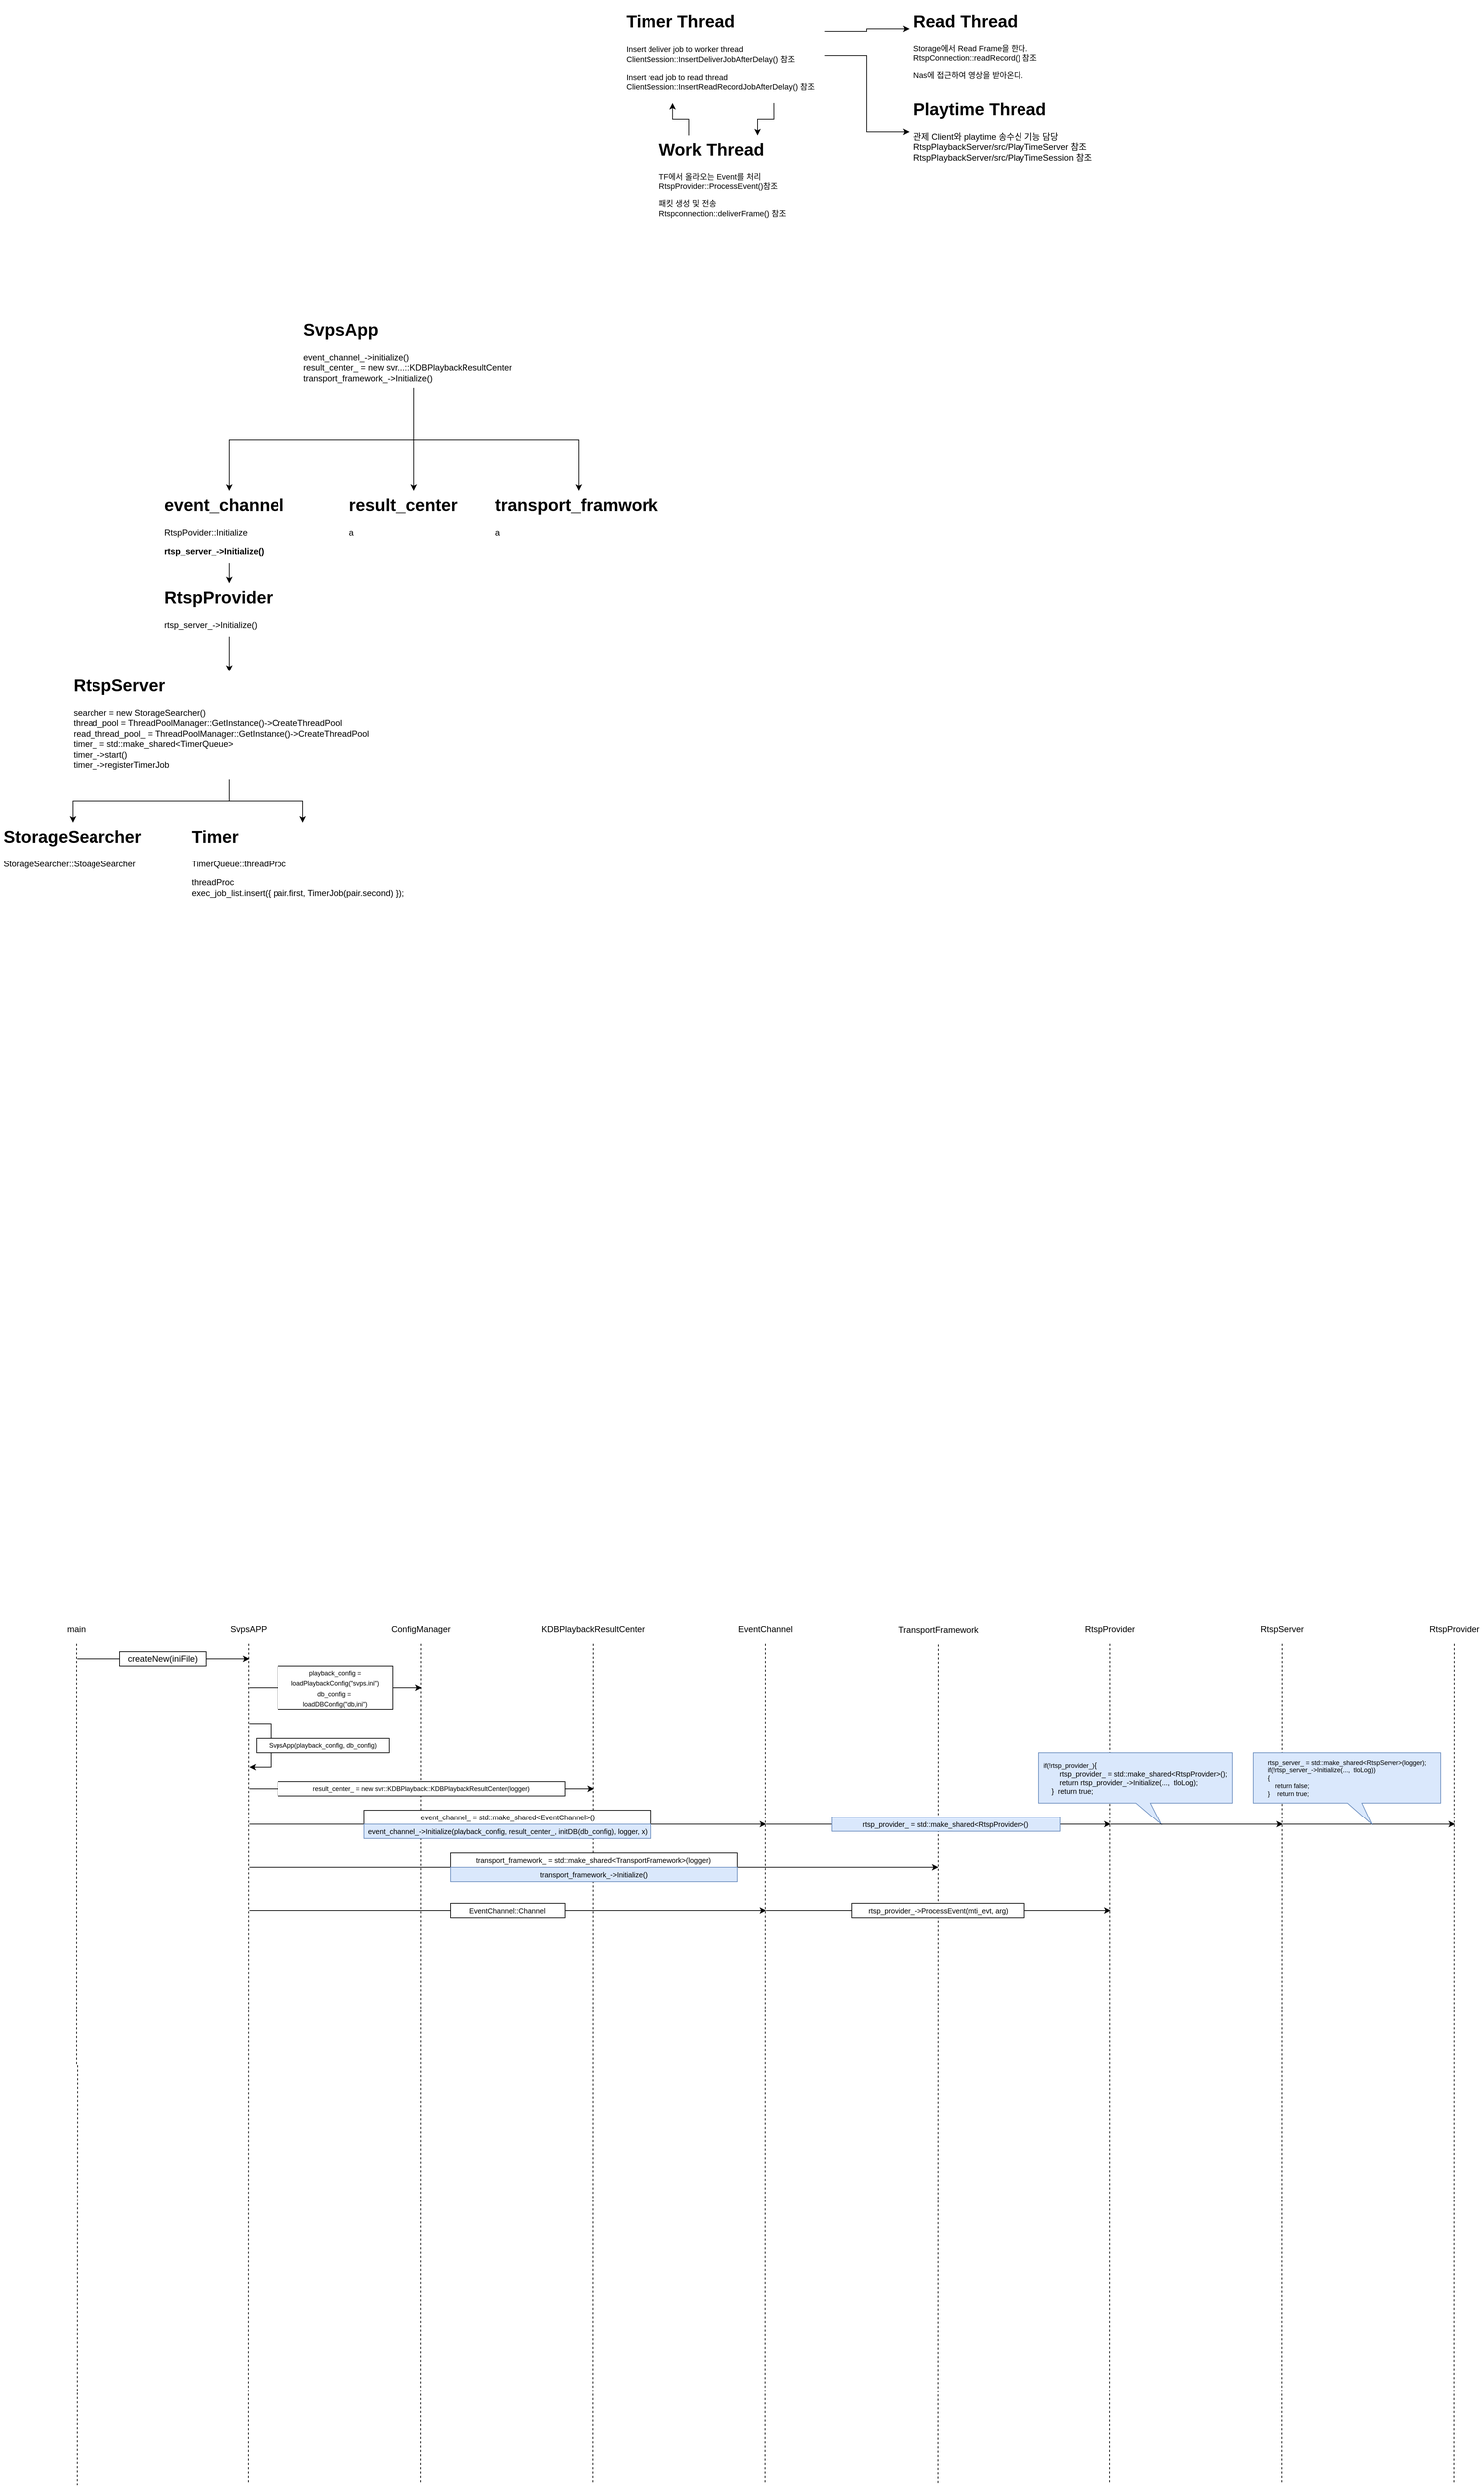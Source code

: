 <mxfile version="20.2.2" type="github">
  <diagram id="YzX6T4dwVACwv7w3dcy2" name="페이지-1">
    <mxGraphModel dx="1596" dy="417" grid="1" gridSize="10" guides="1" tooltips="1" connect="1" arrows="1" fold="1" page="1" pageScale="1" pageWidth="827" pageHeight="1169" math="0" shadow="0">
      <root>
        <mxCell id="0" />
        <mxCell id="1" parent="0" />
        <mxCell id="FgUD_FX9afnZXkP6yrxM-8" style="edgeStyle=orthogonalEdgeStyle;rounded=0;orthogonalLoop=1;jettySize=auto;html=1;exitX=0.25;exitY=0;exitDx=0;exitDy=0;entryX=0.25;entryY=1;entryDx=0;entryDy=0;" parent="1" source="mJLSlKMfizAFrsauM-Ii-1" target="mJLSlKMfizAFrsauM-Ii-3" edge="1">
          <mxGeometry relative="1" as="geometry" />
        </mxCell>
        <mxCell id="mJLSlKMfizAFrsauM-Ii-1" value="&lt;h1&gt;Work Thread&lt;/h1&gt;&lt;p style=&quot;font-size: 11px;&quot;&gt;&lt;font style=&quot;font-size: 11px;&quot;&gt;TF에서 올라오는 Event를 처리&lt;/font&gt;&lt;span style=&quot;background-color: initial;&quot;&gt;RtspProvider::ProcessEvent()참조&lt;/span&gt;&lt;/p&gt;&lt;p style=&quot;font-size: 11px;&quot;&gt;&lt;font style=&quot;font-size: 11px;&quot;&gt;패킷 생성 및 전송&lt;br&gt;&lt;/font&gt;&lt;span style=&quot;background-color: initial;&quot;&gt;Rtspconnection::deliverFrame() 참조&lt;/span&gt;&lt;/p&gt;" style="text;html=1;strokeColor=none;fillColor=none;spacing=5;spacingTop=-20;whiteSpace=wrap;overflow=hidden;rounded=0;" parent="1" vertex="1">
          <mxGeometry x="85.5" y="219" width="190" height="150" as="geometry" />
        </mxCell>
        <mxCell id="mJLSlKMfizAFrsauM-Ii-2" value="&lt;h1&gt;Read Thread&lt;/h1&gt;&lt;p style=&quot;font-size: 11px;&quot;&gt;&lt;font style=&quot;font-size: 11px;&quot;&gt;Storage에서 Read Frame을 한다.&lt;br&gt;&lt;/font&gt;&lt;span style=&quot;background-color: initial;&quot;&gt;RtspConnection::readRecord() 참조&lt;/span&gt;&lt;/p&gt;&lt;p style=&quot;font-size: 11px;&quot;&gt;Nas에 접근하여 영상을 받아온다.&lt;/p&gt;" style="text;html=1;strokeColor=none;fillColor=none;spacing=5;spacingTop=-20;whiteSpace=wrap;overflow=hidden;rounded=0;" parent="1" vertex="1">
          <mxGeometry x="440" y="40" width="190" height="120" as="geometry" />
        </mxCell>
        <mxCell id="FgUD_FX9afnZXkP6yrxM-9" style="edgeStyle=orthogonalEdgeStyle;rounded=0;orthogonalLoop=1;jettySize=auto;html=1;exitX=0.75;exitY=1;exitDx=0;exitDy=0;entryX=0.75;entryY=0;entryDx=0;entryDy=0;" parent="1" source="mJLSlKMfizAFrsauM-Ii-3" target="mJLSlKMfizAFrsauM-Ii-1" edge="1">
          <mxGeometry relative="1" as="geometry" />
        </mxCell>
        <mxCell id="FgUD_FX9afnZXkP6yrxM-11" style="edgeStyle=orthogonalEdgeStyle;rounded=0;orthogonalLoop=1;jettySize=auto;html=1;exitX=1;exitY=0.5;exitDx=0;exitDy=0;entryX=0;entryY=0.5;entryDx=0;entryDy=0;" parent="1" source="mJLSlKMfizAFrsauM-Ii-3" target="mJLSlKMfizAFrsauM-Ii-4" edge="1">
          <mxGeometry relative="1" as="geometry" />
        </mxCell>
        <mxCell id="FgUD_FX9afnZXkP6yrxM-13" style="edgeStyle=orthogonalEdgeStyle;rounded=0;orthogonalLoop=1;jettySize=auto;html=1;exitX=1;exitY=0.25;exitDx=0;exitDy=0;entryX=0;entryY=0.25;entryDx=0;entryDy=0;" parent="1" source="mJLSlKMfizAFrsauM-Ii-3" target="mJLSlKMfizAFrsauM-Ii-2" edge="1">
          <mxGeometry relative="1" as="geometry" />
        </mxCell>
        <mxCell id="mJLSlKMfizAFrsauM-Ii-3" value="&lt;h1&gt;Timer Thread&lt;/h1&gt;&lt;span style=&quot;font-size: 11px; background-color: initial;&quot;&gt;Insert deliver job to worker thread&lt;br&gt;&lt;/span&gt;&lt;span style=&quot;font-size: 11px; background-color: initial;&quot;&gt;ClientSession::&lt;/span&gt;&lt;span style=&quot;font-size: 11px; background-color: initial;&quot;&gt;InsertDeliverJobAfterDelay() 참조&lt;/span&gt;&lt;span style=&quot;font-size: 11px; background-color: initial;&quot;&gt;&lt;br&gt;&lt;/span&gt;&lt;p style=&quot;font-size: 11px;&quot;&gt;Insert read job to read thread&lt;br&gt;ClientSession::InsertReadRecordJobAfterDelay() 참조&lt;/p&gt;" style="text;html=1;strokeColor=none;fillColor=none;spacing=5;spacingTop=-20;whiteSpace=wrap;overflow=hidden;rounded=0;" parent="1" vertex="1">
          <mxGeometry x="40" y="40" width="281" height="134" as="geometry" />
        </mxCell>
        <mxCell id="mJLSlKMfizAFrsauM-Ii-4" value="&lt;h1&gt;Playtime Thread&lt;/h1&gt;&lt;p&gt;관제 Client와 playtime 송수신 기능 담당&lt;br&gt;&lt;span style=&quot;background-color: initial;&quot;&gt;RtspPlaybackServer/src/PlayTimeServer 참조&lt;br&gt;&lt;/span&gt;&lt;span style=&quot;background-color: initial;&quot;&gt;RtspPlaybackServer/src/PlayTimeSession 참조&lt;/span&gt;&lt;/p&gt;" style="text;html=1;strokeColor=none;fillColor=none;spacing=5;spacingTop=-20;whiteSpace=wrap;overflow=hidden;rounded=0;" parent="1" vertex="1">
          <mxGeometry x="440" y="163" width="260" height="102" as="geometry" />
        </mxCell>
        <mxCell id="MLaOYbV_vJyrFUcq2OVr-5" value="" style="edgeStyle=orthogonalEdgeStyle;rounded=0;orthogonalLoop=1;jettySize=auto;html=1;" edge="1" parent="1" source="MLaOYbV_vJyrFUcq2OVr-1" target="MLaOYbV_vJyrFUcq2OVr-4">
          <mxGeometry relative="1" as="geometry" />
        </mxCell>
        <mxCell id="MLaOYbV_vJyrFUcq2OVr-1" value="&lt;h1&gt;event_channel&lt;/h1&gt;&lt;p&gt;RtspPovider::Initialize&lt;/p&gt;&lt;p&gt;&lt;b&gt;rtsp_server_-&amp;gt;Initialize()&lt;/b&gt;&lt;/p&gt;" style="text;html=1;strokeColor=none;fillColor=none;spacing=5;spacingTop=-20;whiteSpace=wrap;overflow=hidden;rounded=0;" vertex="1" parent="1">
          <mxGeometry x="-603" y="714" width="190" height="100" as="geometry" />
        </mxCell>
        <mxCell id="MLaOYbV_vJyrFUcq2OVr-2" value="&lt;h1&gt;result_center&lt;/h1&gt;&lt;p&gt;a&lt;/p&gt;" style="text;html=1;strokeColor=none;fillColor=none;spacing=5;spacingTop=-20;whiteSpace=wrap;overflow=hidden;rounded=0;" vertex="1" parent="1">
          <mxGeometry x="-346" y="714" width="190" height="120" as="geometry" />
        </mxCell>
        <mxCell id="MLaOYbV_vJyrFUcq2OVr-3" value="&lt;h1&gt;transport_framwork&lt;/h1&gt;&lt;p&gt;a&lt;/p&gt;" style="text;html=1;strokeColor=none;fillColor=none;spacing=5;spacingTop=-20;whiteSpace=wrap;overflow=hidden;rounded=0;" vertex="1" parent="1">
          <mxGeometry x="-142" y="714" width="242" height="120" as="geometry" />
        </mxCell>
        <mxCell id="MLaOYbV_vJyrFUcq2OVr-7" style="edgeStyle=orthogonalEdgeStyle;rounded=0;orthogonalLoop=1;jettySize=auto;html=1;exitX=0.5;exitY=1;exitDx=0;exitDy=0;entryX=0.5;entryY=0;entryDx=0;entryDy=0;" edge="1" parent="1" source="MLaOYbV_vJyrFUcq2OVr-4" target="MLaOYbV_vJyrFUcq2OVr-6">
          <mxGeometry relative="1" as="geometry" />
        </mxCell>
        <mxCell id="MLaOYbV_vJyrFUcq2OVr-4" value="&lt;h1&gt;RtspProvider&lt;/h1&gt;&lt;p&gt;rtsp_server_-&amp;gt;Initialize()&lt;/p&gt;" style="text;html=1;strokeColor=none;fillColor=none;spacing=5;spacingTop=-20;whiteSpace=wrap;overflow=hidden;rounded=0;" vertex="1" parent="1">
          <mxGeometry x="-603" y="842" width="190" height="74" as="geometry" />
        </mxCell>
        <mxCell id="MLaOYbV_vJyrFUcq2OVr-13" style="edgeStyle=orthogonalEdgeStyle;rounded=0;orthogonalLoop=1;jettySize=auto;html=1;exitX=0.5;exitY=1;exitDx=0;exitDy=0;entryX=0.5;entryY=0;entryDx=0;entryDy=0;" edge="1" parent="1" source="MLaOYbV_vJyrFUcq2OVr-6" target="MLaOYbV_vJyrFUcq2OVr-12">
          <mxGeometry relative="1" as="geometry" />
        </mxCell>
        <mxCell id="MLaOYbV_vJyrFUcq2OVr-15" style="edgeStyle=orthogonalEdgeStyle;rounded=0;orthogonalLoop=1;jettySize=auto;html=1;exitX=0.5;exitY=1;exitDx=0;exitDy=0;entryX=0.5;entryY=0;entryDx=0;entryDy=0;" edge="1" parent="1" source="MLaOYbV_vJyrFUcq2OVr-6" target="MLaOYbV_vJyrFUcq2OVr-14">
          <mxGeometry relative="1" as="geometry" />
        </mxCell>
        <mxCell id="MLaOYbV_vJyrFUcq2OVr-6" value="&lt;h1&gt;RtspServer&lt;/h1&gt;&lt;p&gt;searcher = new StorageSearcher()&lt;br&gt;&lt;span style=&quot;background-color: initial;&quot;&gt;thread_pool = ThreadPoolManager::GetInstance()-&amp;gt;CreateThreadPool&lt;br&gt;&lt;/span&gt;&lt;span style=&quot;background-color: initial;&quot;&gt;read_thread_pool_ = ThreadPoolManager::GetInstance()-&amp;gt;CreateThreadPool&lt;br&gt;timer_ = std::make_shared&amp;lt;TimerQueue&amp;gt;&lt;br&gt;timer_-&amp;gt;start()&lt;br&gt;timer_-&amp;gt;registerTimerJob&lt;br&gt;&lt;/span&gt;&lt;/p&gt;" style="text;html=1;strokeColor=none;fillColor=none;spacing=5;spacingTop=-20;whiteSpace=wrap;overflow=hidden;rounded=0;" vertex="1" parent="1">
          <mxGeometry x="-730.5" y="965" width="445" height="150" as="geometry" />
        </mxCell>
        <mxCell id="MLaOYbV_vJyrFUcq2OVr-9" style="edgeStyle=orthogonalEdgeStyle;rounded=0;orthogonalLoop=1;jettySize=auto;html=1;exitX=0.5;exitY=1;exitDx=0;exitDy=0;entryX=0.5;entryY=0;entryDx=0;entryDy=0;" edge="1" parent="1" source="MLaOYbV_vJyrFUcq2OVr-8" target="MLaOYbV_vJyrFUcq2OVr-1">
          <mxGeometry relative="1" as="geometry" />
        </mxCell>
        <mxCell id="MLaOYbV_vJyrFUcq2OVr-10" style="edgeStyle=orthogonalEdgeStyle;rounded=0;orthogonalLoop=1;jettySize=auto;html=1;exitX=0.5;exitY=1;exitDx=0;exitDy=0;entryX=0.5;entryY=0;entryDx=0;entryDy=0;" edge="1" parent="1" source="MLaOYbV_vJyrFUcq2OVr-8" target="MLaOYbV_vJyrFUcq2OVr-2">
          <mxGeometry relative="1" as="geometry" />
        </mxCell>
        <mxCell id="MLaOYbV_vJyrFUcq2OVr-11" style="edgeStyle=orthogonalEdgeStyle;rounded=0;orthogonalLoop=1;jettySize=auto;html=1;exitX=0.5;exitY=1;exitDx=0;exitDy=0;entryX=0.5;entryY=0;entryDx=0;entryDy=0;" edge="1" parent="1" source="MLaOYbV_vJyrFUcq2OVr-8" target="MLaOYbV_vJyrFUcq2OVr-3">
          <mxGeometry relative="1" as="geometry" />
        </mxCell>
        <mxCell id="MLaOYbV_vJyrFUcq2OVr-8" value="&lt;h1&gt;SvpsApp&lt;/h1&gt;&lt;p&gt;event_channel_-&amp;gt;initialize()&lt;br&gt;result_center_ = new svr...::KDBPlaybackResultCenter&lt;br&gt;transport_framework_-&amp;gt;Initialize()&lt;/p&gt;" style="text;html=1;strokeColor=none;fillColor=none;spacing=5;spacingTop=-20;whiteSpace=wrap;overflow=hidden;rounded=0;" vertex="1" parent="1">
          <mxGeometry x="-409" y="470" width="316" height="100" as="geometry" />
        </mxCell>
        <mxCell id="MLaOYbV_vJyrFUcq2OVr-12" value="&lt;h1&gt;StorageSearcher&lt;/h1&gt;&lt;p&gt;StorageSearcher::StoageSearcher&lt;/p&gt;" style="text;html=1;strokeColor=none;fillColor=none;spacing=5;spacingTop=-20;whiteSpace=wrap;overflow=hidden;rounded=0;" vertex="1" parent="1">
          <mxGeometry x="-827" y="1175" width="202" height="74" as="geometry" />
        </mxCell>
        <mxCell id="MLaOYbV_vJyrFUcq2OVr-14" value="&lt;h1&gt;Timer&lt;/h1&gt;&lt;p&gt;TimerQueue::threadProc&lt;/p&gt;&lt;p&gt;threadProc&lt;br&gt;exec_job_list.insert({ pair.first, TimerJob(pair.second) });&lt;/p&gt;" style="text;html=1;strokeColor=none;fillColor=none;spacing=5;spacingTop=-20;whiteSpace=wrap;overflow=hidden;rounded=0;" vertex="1" parent="1">
          <mxGeometry x="-565" y="1175" width="320" height="150" as="geometry" />
        </mxCell>
        <mxCell id="MLaOYbV_vJyrFUcq2OVr-19" style="edgeStyle=orthogonalEdgeStyle;rounded=0;orthogonalLoop=1;jettySize=auto;html=1;exitX=0.5;exitY=1;exitDx=0;exitDy=0;dashed=1;endArrow=none;endFill=0;" edge="1" parent="1" source="MLaOYbV_vJyrFUcq2OVr-16">
          <mxGeometry relative="1" as="geometry">
            <mxPoint x="-720" y="3490" as="targetPoint" />
          </mxGeometry>
        </mxCell>
        <mxCell id="MLaOYbV_vJyrFUcq2OVr-16" value="main" style="text;html=1;strokeColor=none;fillColor=none;align=center;verticalAlign=middle;whiteSpace=wrap;rounded=0;" vertex="1" parent="1">
          <mxGeometry x="-761" y="2279" width="80" height="40" as="geometry" />
        </mxCell>
        <mxCell id="MLaOYbV_vJyrFUcq2OVr-18" value="SvpsAPP" style="text;html=1;strokeColor=none;fillColor=none;align=center;verticalAlign=middle;whiteSpace=wrap;rounded=0;" vertex="1" parent="1">
          <mxGeometry x="-521" y="2279" width="80" height="40" as="geometry" />
        </mxCell>
        <mxCell id="MLaOYbV_vJyrFUcq2OVr-20" style="edgeStyle=orthogonalEdgeStyle;rounded=0;orthogonalLoop=1;jettySize=auto;html=1;dashed=1;endArrow=none;endFill=0;exitX=0.5;exitY=1;exitDx=0;exitDy=0;" edge="1" parent="1" source="MLaOYbV_vJyrFUcq2OVr-18">
          <mxGeometry relative="1" as="geometry">
            <mxPoint x="-481.5" y="3489" as="targetPoint" />
            <mxPoint x="-501" y="2359" as="sourcePoint" />
          </mxGeometry>
        </mxCell>
        <mxCell id="MLaOYbV_vJyrFUcq2OVr-21" value="" style="endArrow=classic;html=1;rounded=0;startArrow=none;" edge="1" parent="1" source="MLaOYbV_vJyrFUcq2OVr-22">
          <mxGeometry width="50" height="50" relative="1" as="geometry">
            <mxPoint x="-760" y="2340" as="sourcePoint" />
            <mxPoint x="-480" y="2340" as="targetPoint" />
          </mxGeometry>
        </mxCell>
        <mxCell id="MLaOYbV_vJyrFUcq2OVr-23" value="ConfigManager" style="text;html=1;strokeColor=none;fillColor=none;align=center;verticalAlign=middle;whiteSpace=wrap;rounded=0;" vertex="1" parent="1">
          <mxGeometry x="-281" y="2279" width="80" height="40" as="geometry" />
        </mxCell>
        <mxCell id="MLaOYbV_vJyrFUcq2OVr-24" style="edgeStyle=orthogonalEdgeStyle;rounded=0;orthogonalLoop=1;jettySize=auto;html=1;dashed=1;endArrow=none;endFill=0;exitX=0.5;exitY=1;exitDx=0;exitDy=0;" edge="1" parent="1" source="MLaOYbV_vJyrFUcq2OVr-23">
          <mxGeometry relative="1" as="geometry">
            <mxPoint x="-241.5" y="3489" as="targetPoint" />
            <mxPoint x="-261" y="2359" as="sourcePoint" />
          </mxGeometry>
        </mxCell>
        <mxCell id="MLaOYbV_vJyrFUcq2OVr-26" value="" style="endArrow=classic;html=1;rounded=0;startArrow=none;" edge="1" parent="1" source="MLaOYbV_vJyrFUcq2OVr-28">
          <mxGeometry width="50" height="50" relative="1" as="geometry">
            <mxPoint x="-480" y="2380" as="sourcePoint" />
            <mxPoint x="-240" y="2380" as="targetPoint" />
          </mxGeometry>
        </mxCell>
        <mxCell id="MLaOYbV_vJyrFUcq2OVr-28" value="&lt;font style=&quot;font-size: 9px;&quot;&gt;playback_config = loadPlaybackConfig(&quot;svps.ini&quot;)&lt;br&gt;db_config =&amp;nbsp;&lt;br&gt;loadDBConfig(&quot;db,ini&quot;)&lt;br&gt;&lt;/font&gt;" style="rounded=0;whiteSpace=wrap;html=1;" vertex="1" parent="1">
          <mxGeometry x="-440" y="2350" width="160" height="60" as="geometry" />
        </mxCell>
        <mxCell id="MLaOYbV_vJyrFUcq2OVr-29" value="" style="endArrow=none;html=1;rounded=0;" edge="1" parent="1" target="MLaOYbV_vJyrFUcq2OVr-28">
          <mxGeometry width="50" height="50" relative="1" as="geometry">
            <mxPoint x="-480" y="2380" as="sourcePoint" />
            <mxPoint x="-320" y="2380" as="targetPoint" />
          </mxGeometry>
        </mxCell>
        <mxCell id="MLaOYbV_vJyrFUcq2OVr-22" value="createNew(iniFile)" style="rounded=0;whiteSpace=wrap;html=1;" vertex="1" parent="1">
          <mxGeometry x="-660" y="2330" width="120" height="20" as="geometry" />
        </mxCell>
        <mxCell id="MLaOYbV_vJyrFUcq2OVr-30" value="" style="endArrow=none;html=1;rounded=0;" edge="1" parent="1" target="MLaOYbV_vJyrFUcq2OVr-22">
          <mxGeometry width="50" height="50" relative="1" as="geometry">
            <mxPoint x="-720" y="2340" as="sourcePoint" />
            <mxPoint x="-480" y="2340" as="targetPoint" />
          </mxGeometry>
        </mxCell>
        <mxCell id="MLaOYbV_vJyrFUcq2OVr-33" value="" style="endArrow=classic;html=1;rounded=0;fontSize=9;" edge="1" parent="1">
          <mxGeometry width="50" height="50" relative="1" as="geometry">
            <mxPoint x="-480" y="2430" as="sourcePoint" />
            <mxPoint x="-480" y="2490" as="targetPoint" />
            <Array as="points">
              <mxPoint x="-450" y="2430" />
              <mxPoint x="-450" y="2490" />
            </Array>
          </mxGeometry>
        </mxCell>
        <mxCell id="MLaOYbV_vJyrFUcq2OVr-34" value="SvpsApp(playback_config, db_config)" style="rounded=0;whiteSpace=wrap;html=1;fontSize=9;" vertex="1" parent="1">
          <mxGeometry x="-470" y="2450" width="185" height="20" as="geometry" />
        </mxCell>
        <mxCell id="MLaOYbV_vJyrFUcq2OVr-35" value="KDBPlaybackResultCenter" style="text;html=1;strokeColor=none;fillColor=none;align=center;verticalAlign=middle;whiteSpace=wrap;rounded=0;" vertex="1" parent="1">
          <mxGeometry x="-41" y="2279" width="80" height="40" as="geometry" />
        </mxCell>
        <mxCell id="MLaOYbV_vJyrFUcq2OVr-36" style="edgeStyle=orthogonalEdgeStyle;rounded=0;orthogonalLoop=1;jettySize=auto;html=1;dashed=1;endArrow=none;endFill=0;exitX=0.5;exitY=1;exitDx=0;exitDy=0;" edge="1" parent="1" source="MLaOYbV_vJyrFUcq2OVr-35">
          <mxGeometry relative="1" as="geometry">
            <mxPoint x="-1.5" y="3489" as="targetPoint" />
            <mxPoint x="-21" y="2359" as="sourcePoint" />
          </mxGeometry>
        </mxCell>
        <mxCell id="MLaOYbV_vJyrFUcq2OVr-37" value="" style="endArrow=classic;html=1;rounded=0;fontSize=9;" edge="1" parent="1">
          <mxGeometry width="50" height="50" relative="1" as="geometry">
            <mxPoint x="-480" y="2520" as="sourcePoint" />
            <mxPoint y="2520" as="targetPoint" />
          </mxGeometry>
        </mxCell>
        <mxCell id="MLaOYbV_vJyrFUcq2OVr-38" value="result_center_ = new svr::KDBPlayback::KDBPlaybackResultCenter(logger)" style="rounded=0;whiteSpace=wrap;html=1;fontSize=9;" vertex="1" parent="1">
          <mxGeometry x="-440" y="2510" width="400" height="20" as="geometry" />
        </mxCell>
        <mxCell id="MLaOYbV_vJyrFUcq2OVr-39" value="EventChannel" style="text;html=1;strokeColor=none;fillColor=none;align=center;verticalAlign=middle;whiteSpace=wrap;rounded=0;" vertex="1" parent="1">
          <mxGeometry x="199" y="2279" width="80" height="40" as="geometry" />
        </mxCell>
        <mxCell id="MLaOYbV_vJyrFUcq2OVr-40" style="edgeStyle=orthogonalEdgeStyle;rounded=0;orthogonalLoop=1;jettySize=auto;html=1;dashed=1;endArrow=none;endFill=0;exitX=0.5;exitY=1;exitDx=0;exitDy=0;" edge="1" parent="1" source="MLaOYbV_vJyrFUcq2OVr-39">
          <mxGeometry relative="1" as="geometry">
            <mxPoint x="238.5" y="3489" as="targetPoint" />
            <mxPoint x="219" y="2359" as="sourcePoint" />
          </mxGeometry>
        </mxCell>
        <mxCell id="MLaOYbV_vJyrFUcq2OVr-41" value="" style="endArrow=classic;html=1;rounded=0;fontSize=9;" edge="1" parent="1">
          <mxGeometry width="50" height="50" relative="1" as="geometry">
            <mxPoint x="-480" y="2570" as="sourcePoint" />
            <mxPoint x="240" y="2570" as="targetPoint" />
          </mxGeometry>
        </mxCell>
        <mxCell id="MLaOYbV_vJyrFUcq2OVr-42" value="&lt;font size=&quot;1&quot;&gt;event_channel_ = std::make_shared&amp;lt;EventChannel&amp;gt;()&lt;br&gt;&lt;/font&gt;" style="rounded=0;whiteSpace=wrap;html=1;fontSize=9;" vertex="1" parent="1">
          <mxGeometry x="-320" y="2550" width="400" height="20" as="geometry" />
        </mxCell>
        <mxCell id="MLaOYbV_vJyrFUcq2OVr-47" value="TransportFramework" style="text;html=1;strokeColor=none;fillColor=none;align=center;verticalAlign=middle;whiteSpace=wrap;rounded=0;" vertex="1" parent="1">
          <mxGeometry x="440" y="2280" width="80" height="40" as="geometry" />
        </mxCell>
        <mxCell id="MLaOYbV_vJyrFUcq2OVr-48" style="edgeStyle=orthogonalEdgeStyle;rounded=0;orthogonalLoop=1;jettySize=auto;html=1;dashed=1;endArrow=none;endFill=0;exitX=0.5;exitY=1;exitDx=0;exitDy=0;" edge="1" parent="1" source="MLaOYbV_vJyrFUcq2OVr-47">
          <mxGeometry relative="1" as="geometry">
            <mxPoint x="479.5" y="3490" as="targetPoint" />
            <mxPoint x="460" y="2360" as="sourcePoint" />
          </mxGeometry>
        </mxCell>
        <mxCell id="MLaOYbV_vJyrFUcq2OVr-49" value="" style="endArrow=classic;html=1;rounded=0;fontSize=9;" edge="1" parent="1">
          <mxGeometry width="50" height="50" relative="1" as="geometry">
            <mxPoint x="-480" y="2630" as="sourcePoint" />
            <mxPoint x="480" y="2630" as="targetPoint" />
          </mxGeometry>
        </mxCell>
        <mxCell id="MLaOYbV_vJyrFUcq2OVr-51" value="&lt;div&gt;&lt;font size=&quot;1&quot;&gt;transport_framework_ = std::make_shared&amp;lt;TransportFramework&amp;gt;(logger)&lt;/font&gt;&lt;/div&gt;" style="rounded=0;whiteSpace=wrap;html=1;fontSize=9;" vertex="1" parent="1">
          <mxGeometry x="-200" y="2610" width="400" height="20" as="geometry" />
        </mxCell>
        <mxCell id="MLaOYbV_vJyrFUcq2OVr-52" value="&lt;span style=&quot;font-size: x-small;&quot;&gt;event_channel_-&amp;gt;Initialize(playback_config, result_center_, initDB(db_config), logger, x)&lt;/span&gt;&lt;font size=&quot;1&quot;&gt;&lt;br&gt;&lt;/font&gt;" style="rounded=0;whiteSpace=wrap;html=1;fontSize=9;fillColor=#dae8fc;strokeColor=#6c8ebf;" vertex="1" parent="1">
          <mxGeometry x="-320" y="2570" width="400" height="20" as="geometry" />
        </mxCell>
        <mxCell id="MLaOYbV_vJyrFUcq2OVr-53" value="&lt;font size=&quot;1&quot;&gt;transport_framework_-&amp;gt;Initialize()&lt;/font&gt;" style="rounded=0;whiteSpace=wrap;html=1;fontSize=9;fillColor=#dae8fc;strokeColor=#6c8ebf;" vertex="1" parent="1">
          <mxGeometry x="-200" y="2630" width="400" height="20" as="geometry" />
        </mxCell>
        <mxCell id="MLaOYbV_vJyrFUcq2OVr-57" value="RtspProvider" style="text;html=1;strokeColor=none;fillColor=none;align=center;verticalAlign=middle;whiteSpace=wrap;rounded=0;" vertex="1" parent="1">
          <mxGeometry x="679" y="2279" width="80" height="40" as="geometry" />
        </mxCell>
        <mxCell id="MLaOYbV_vJyrFUcq2OVr-58" style="edgeStyle=orthogonalEdgeStyle;rounded=0;orthogonalLoop=1;jettySize=auto;html=1;dashed=1;endArrow=none;endFill=0;exitX=0.5;exitY=1;exitDx=0;exitDy=0;" edge="1" parent="1" source="MLaOYbV_vJyrFUcq2OVr-57">
          <mxGeometry relative="1" as="geometry">
            <mxPoint x="718.5" y="3489" as="targetPoint" />
            <mxPoint x="699" y="2359" as="sourcePoint" />
          </mxGeometry>
        </mxCell>
        <mxCell id="MLaOYbV_vJyrFUcq2OVr-59" value="" style="endArrow=classic;html=1;rounded=0;fontSize=9;" edge="1" parent="1">
          <mxGeometry width="50" height="50" relative="1" as="geometry">
            <mxPoint x="240" y="2570" as="sourcePoint" />
            <mxPoint x="720" y="2570" as="targetPoint" />
          </mxGeometry>
        </mxCell>
        <mxCell id="MLaOYbV_vJyrFUcq2OVr-62" value="&lt;font size=&quot;1&quot;&gt;rtsp_provider_ = std::make_shared&amp;lt;RtspProvider&amp;gt;()&lt;/font&gt;" style="rounded=0;whiteSpace=wrap;html=1;fontSize=9;fillColor=#dae8fc;strokeColor=#6c8ebf;" vertex="1" parent="1">
          <mxGeometry x="331" y="2560" width="319" height="20" as="geometry" />
        </mxCell>
        <mxCell id="MLaOYbV_vJyrFUcq2OVr-63" value="&lt;div style=&quot;text-align: left;&quot;&gt;&lt;font style=&quot;background-color: initial;&quot;&gt;if(!rtsp_provider_)&lt;/font&gt;&lt;span style=&quot;background-color: initial; font-size: x-small;&quot;&gt;{&lt;/span&gt;&lt;br&gt;&lt;/div&gt;&lt;div style=&quot;text-align: left;&quot;&gt;&lt;font size=&quot;1&quot;&gt;&amp;nbsp; &amp;nbsp; &amp;nbsp; &amp;nbsp; rtsp_provider_ = std::make_shared&amp;lt;RtspProvider&amp;gt;();&lt;/font&gt;&lt;/div&gt;&lt;div style=&quot;text-align: left;&quot;&gt;&lt;font size=&quot;1&quot;&gt;&amp;nbsp; &amp;nbsp; &amp;nbsp; &amp;nbsp; return rtsp_provider_-&amp;gt;Initialize(...,&amp;nbsp; tloLog);&lt;/font&gt;&lt;/div&gt;&lt;div style=&quot;text-align: left;&quot;&gt;&lt;font size=&quot;1&quot;&gt;&amp;nbsp; &amp;nbsp; }&lt;span style=&quot;white-space: pre;&quot;&gt;	&lt;span style=&quot;white-space: pre;&quot;&gt;	&lt;/span&gt;&lt;/span&gt;&lt;/font&gt;&lt;span style=&quot;font-size: x-small; background-color: initial;&quot;&gt;return true;&lt;/span&gt;&lt;/div&gt;" style="shape=callout;whiteSpace=wrap;html=1;perimeter=calloutPerimeter;fontSize=9;position2=0.63;fillColor=#dae8fc;strokeColor=#6c8ebf;" vertex="1" parent="1">
          <mxGeometry x="620" y="2470" width="270" height="100" as="geometry" />
        </mxCell>
        <mxCell id="MLaOYbV_vJyrFUcq2OVr-64" value="" style="endArrow=classic;html=1;rounded=0;fontSize=9;" edge="1" parent="1">
          <mxGeometry width="50" height="50" relative="1" as="geometry">
            <mxPoint x="-480" y="2690" as="sourcePoint" />
            <mxPoint x="240" y="2690" as="targetPoint" />
          </mxGeometry>
        </mxCell>
        <mxCell id="MLaOYbV_vJyrFUcq2OVr-66" value="&lt;font size=&quot;1&quot;&gt;EventChannel::Channel&lt;/font&gt;" style="rounded=0;whiteSpace=wrap;html=1;fontSize=9;" vertex="1" parent="1">
          <mxGeometry x="-200" y="2680" width="160" height="20" as="geometry" />
        </mxCell>
        <mxCell id="MLaOYbV_vJyrFUcq2OVr-67" value="" style="endArrow=classic;html=1;rounded=0;fontSize=9;fontColor=#000000;" edge="1" parent="1">
          <mxGeometry width="50" height="50" relative="1" as="geometry">
            <mxPoint x="240" y="2690" as="sourcePoint" />
            <mxPoint x="720" y="2690" as="targetPoint" />
          </mxGeometry>
        </mxCell>
        <mxCell id="MLaOYbV_vJyrFUcq2OVr-68" value="&lt;font size=&quot;1&quot;&gt;rtsp_provider_-&amp;gt;ProcessEvent(mti_evt, arg)&lt;/font&gt;" style="rounded=0;whiteSpace=wrap;html=1;fontSize=9;" vertex="1" parent="1">
          <mxGeometry x="360" y="2680" width="240" height="20" as="geometry" />
        </mxCell>
        <mxCell id="MLaOYbV_vJyrFUcq2OVr-70" value="RtspServer" style="text;html=1;strokeColor=none;fillColor=none;align=center;verticalAlign=middle;whiteSpace=wrap;rounded=0;" vertex="1" parent="1">
          <mxGeometry x="919" y="2279" width="80" height="40" as="geometry" />
        </mxCell>
        <mxCell id="MLaOYbV_vJyrFUcq2OVr-71" style="edgeStyle=orthogonalEdgeStyle;rounded=0;orthogonalLoop=1;jettySize=auto;html=1;dashed=1;endArrow=none;endFill=0;exitX=0.5;exitY=1;exitDx=0;exitDy=0;" edge="1" parent="1" source="MLaOYbV_vJyrFUcq2OVr-70">
          <mxGeometry relative="1" as="geometry">
            <mxPoint x="958.5" y="3489" as="targetPoint" />
            <mxPoint x="939" y="2359" as="sourcePoint" />
          </mxGeometry>
        </mxCell>
        <mxCell id="MLaOYbV_vJyrFUcq2OVr-72" value="" style="endArrow=classic;html=1;rounded=0;fontSize=9;fontColor=#000000;" edge="1" parent="1">
          <mxGeometry width="50" height="50" relative="1" as="geometry">
            <mxPoint x="720" y="2570" as="sourcePoint" />
            <mxPoint x="960" y="2570" as="targetPoint" />
          </mxGeometry>
        </mxCell>
        <mxCell id="MLaOYbV_vJyrFUcq2OVr-73" value="RtspProvider" style="text;html=1;strokeColor=none;fillColor=none;align=center;verticalAlign=middle;whiteSpace=wrap;rounded=0;" vertex="1" parent="1">
          <mxGeometry x="1159" y="2279" width="80" height="40" as="geometry" />
        </mxCell>
        <mxCell id="MLaOYbV_vJyrFUcq2OVr-74" style="edgeStyle=orthogonalEdgeStyle;rounded=0;orthogonalLoop=1;jettySize=auto;html=1;dashed=1;endArrow=none;endFill=0;exitX=0.5;exitY=1;exitDx=0;exitDy=0;" edge="1" parent="1" source="MLaOYbV_vJyrFUcq2OVr-73">
          <mxGeometry relative="1" as="geometry">
            <mxPoint x="1198.5" y="3489" as="targetPoint" />
            <mxPoint x="1179" y="2359" as="sourcePoint" />
          </mxGeometry>
        </mxCell>
        <mxCell id="MLaOYbV_vJyrFUcq2OVr-76" value="" style="endArrow=classic;html=1;rounded=0;fontSize=9;fontColor=#000000;" edge="1" parent="1">
          <mxGeometry width="50" height="50" relative="1" as="geometry">
            <mxPoint x="960" y="2570" as="sourcePoint" />
            <mxPoint x="1200" y="2570" as="targetPoint" />
          </mxGeometry>
        </mxCell>
        <mxCell id="MLaOYbV_vJyrFUcq2OVr-77" value="&lt;div style=&quot;text-align: left;&quot;&gt;&lt;div&gt;rtsp_server_ = std::make_shared&amp;lt;RtspServer&amp;gt;(logger);&lt;/div&gt;&lt;div&gt;if(!rtsp_server_-&amp;gt;Initialize(...,&amp;nbsp; tloLog))&lt;/div&gt;&lt;div&gt;{&lt;/div&gt;&lt;div&gt;&amp;nbsp; &amp;nbsp; return false;&lt;/div&gt;&lt;div&gt;}&lt;span style=&quot;background-color: initial;&quot;&gt;&amp;nbsp; &amp;nbsp; return true;&lt;/span&gt;&lt;/div&gt;&lt;/div&gt;" style="shape=callout;whiteSpace=wrap;html=1;perimeter=calloutPerimeter;fontSize=9;position2=0.63;fillColor=#dae8fc;strokeColor=#6c8ebf;" vertex="1" parent="1">
          <mxGeometry x="919" y="2470" width="261" height="100" as="geometry" />
        </mxCell>
      </root>
    </mxGraphModel>
  </diagram>
</mxfile>
